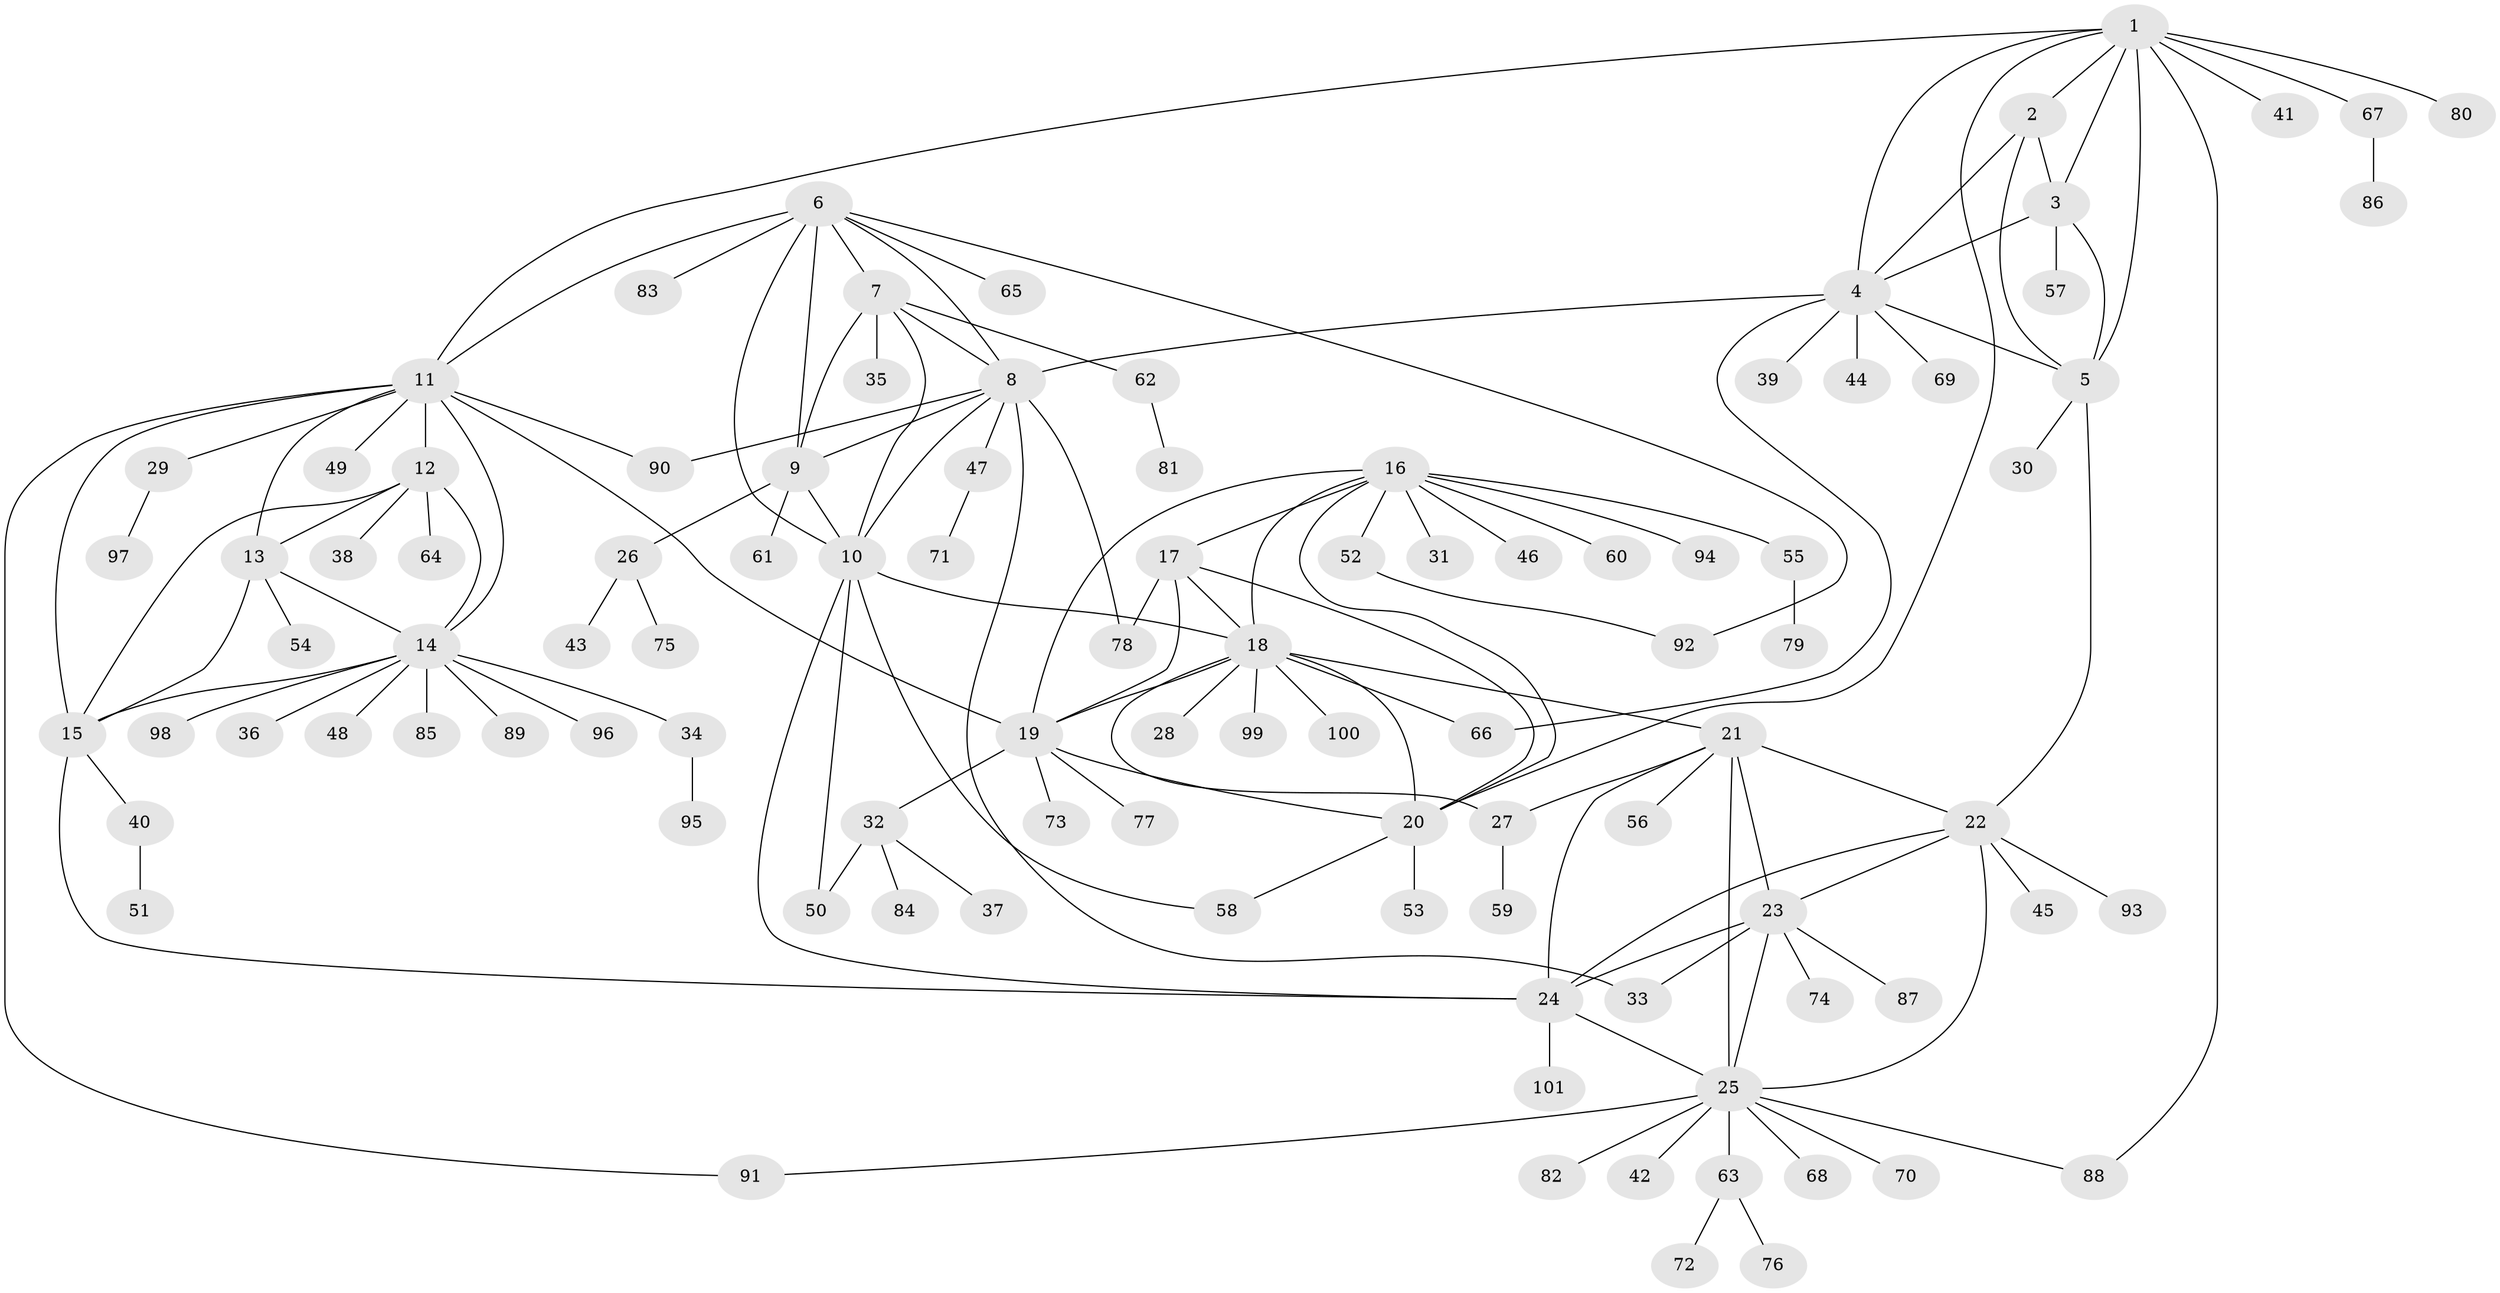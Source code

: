 // Generated by graph-tools (version 1.1) at 2025/55/03/09/25 04:55:32]
// undirected, 101 vertices, 146 edges
graph export_dot {
graph [start="1"]
  node [color=gray90,style=filled];
  1;
  2;
  3;
  4;
  5;
  6;
  7;
  8;
  9;
  10;
  11;
  12;
  13;
  14;
  15;
  16;
  17;
  18;
  19;
  20;
  21;
  22;
  23;
  24;
  25;
  26;
  27;
  28;
  29;
  30;
  31;
  32;
  33;
  34;
  35;
  36;
  37;
  38;
  39;
  40;
  41;
  42;
  43;
  44;
  45;
  46;
  47;
  48;
  49;
  50;
  51;
  52;
  53;
  54;
  55;
  56;
  57;
  58;
  59;
  60;
  61;
  62;
  63;
  64;
  65;
  66;
  67;
  68;
  69;
  70;
  71;
  72;
  73;
  74;
  75;
  76;
  77;
  78;
  79;
  80;
  81;
  82;
  83;
  84;
  85;
  86;
  87;
  88;
  89;
  90;
  91;
  92;
  93;
  94;
  95;
  96;
  97;
  98;
  99;
  100;
  101;
  1 -- 2;
  1 -- 3;
  1 -- 4;
  1 -- 5;
  1 -- 11;
  1 -- 20;
  1 -- 41;
  1 -- 67;
  1 -- 80;
  1 -- 88;
  2 -- 3;
  2 -- 4;
  2 -- 5;
  3 -- 4;
  3 -- 5;
  3 -- 57;
  4 -- 5;
  4 -- 8;
  4 -- 39;
  4 -- 44;
  4 -- 66;
  4 -- 69;
  5 -- 22;
  5 -- 30;
  6 -- 7;
  6 -- 8;
  6 -- 9;
  6 -- 10;
  6 -- 11;
  6 -- 65;
  6 -- 83;
  6 -- 92;
  7 -- 8;
  7 -- 9;
  7 -- 10;
  7 -- 35;
  7 -- 62;
  8 -- 9;
  8 -- 10;
  8 -- 33;
  8 -- 47;
  8 -- 78;
  8 -- 90;
  9 -- 10;
  9 -- 26;
  9 -- 61;
  10 -- 18;
  10 -- 24;
  10 -- 50;
  10 -- 58;
  11 -- 12;
  11 -- 13;
  11 -- 14;
  11 -- 15;
  11 -- 19;
  11 -- 29;
  11 -- 49;
  11 -- 90;
  11 -- 91;
  12 -- 13;
  12 -- 14;
  12 -- 15;
  12 -- 38;
  12 -- 64;
  13 -- 14;
  13 -- 15;
  13 -- 54;
  14 -- 15;
  14 -- 34;
  14 -- 36;
  14 -- 48;
  14 -- 85;
  14 -- 89;
  14 -- 96;
  14 -- 98;
  15 -- 24;
  15 -- 40;
  16 -- 17;
  16 -- 18;
  16 -- 19;
  16 -- 20;
  16 -- 31;
  16 -- 46;
  16 -- 52;
  16 -- 55;
  16 -- 60;
  16 -- 94;
  17 -- 18;
  17 -- 19;
  17 -- 20;
  17 -- 78;
  18 -- 19;
  18 -- 20;
  18 -- 21;
  18 -- 27;
  18 -- 28;
  18 -- 66;
  18 -- 99;
  18 -- 100;
  19 -- 20;
  19 -- 32;
  19 -- 73;
  19 -- 77;
  20 -- 53;
  20 -- 58;
  21 -- 22;
  21 -- 23;
  21 -- 24;
  21 -- 25;
  21 -- 27;
  21 -- 56;
  22 -- 23;
  22 -- 24;
  22 -- 25;
  22 -- 45;
  22 -- 93;
  23 -- 24;
  23 -- 25;
  23 -- 33;
  23 -- 74;
  23 -- 87;
  24 -- 25;
  24 -- 101;
  25 -- 42;
  25 -- 63;
  25 -- 68;
  25 -- 70;
  25 -- 82;
  25 -- 88;
  25 -- 91;
  26 -- 43;
  26 -- 75;
  27 -- 59;
  29 -- 97;
  32 -- 37;
  32 -- 50;
  32 -- 84;
  34 -- 95;
  40 -- 51;
  47 -- 71;
  52 -- 92;
  55 -- 79;
  62 -- 81;
  63 -- 72;
  63 -- 76;
  67 -- 86;
}
